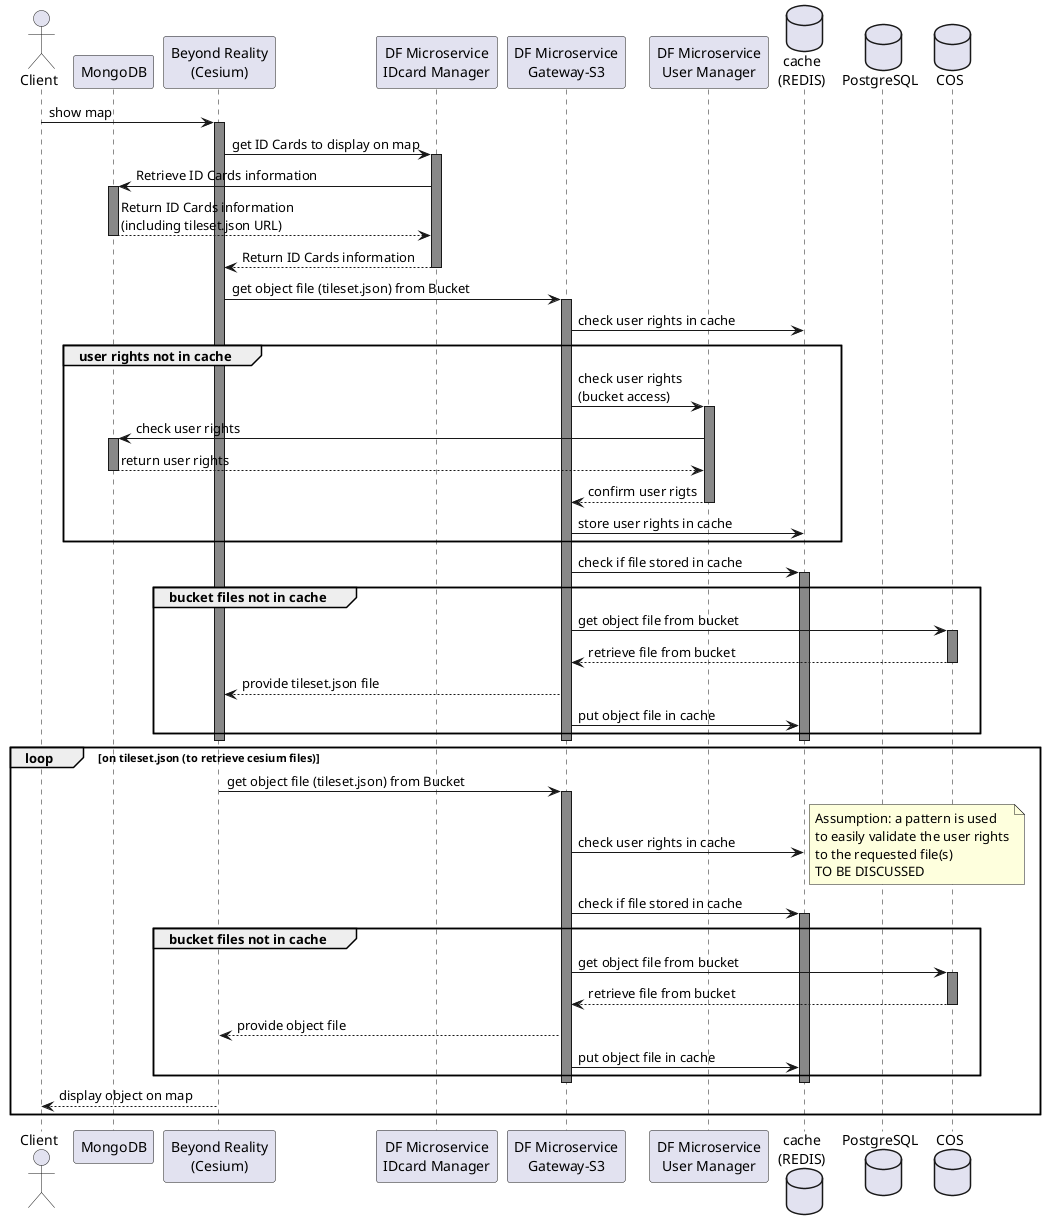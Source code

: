 @startuml SecureBucketAccesCesium
actor Client
participant "Beyond Reality\n(Cesium)" as AppByd order 1
participant "DF Microservice\nIDcard Manager" as IDcard order 2
participant "DF Microservice\nGateway-S3" as Gateway order 3
participant "DF Microservice\nUser Manager" as UsrMgr order 4
database "cache\n(REDIS)" as cache order 5
database PostgreSQL order 6
database COS order 7

Client -> AppByd : show map
activate AppByd #888888
AppByd -> IDcard : get ID Cards to display on map
activate IDcard #888888
IDcard -> MongoDB : Retrieve ID Cards information
activate MongoDB #888888
MongoDB --> IDcard : Return ID Cards information\n(including tileset.json URL)
deactivate MongoDB
IDcard --> AppByd : Return ID Cards information
deactivate IDcard
AppByd -> Gateway : get object file (tileset.json) from Bucket
activate Gateway #888888
Gateway -> cache : check user rights in cache
group user rights not in cache
    Gateway -> UsrMgr : check user rights\n(bucket access)
    activate UsrMgr #888888
    UsrMgr -> MongoDB : check user rights
    activate MongoDB #888888
    MongoDB --> UsrMgr : return user rights
    deactivate MongoDB
    UsrMgr --> Gateway : confirm user rigts
    deactivate UsrMgr
    Gateway -> cache : store user rights in cache
end
Gateway -> cache : check if file stored in cache
activate cache #888888
group bucket files not in cache
    Gateway -> COS : get object file from bucket
    activate COS #888888
    COS --> Gateway : retrieve file from bucket
    deactivate COS
    Gateway --> AppByd : provide tileset.json file
    Gateway -> cache : put object file in cache
end
deactivate Gateway
deactivate cache
'AppByd --> Client : display object on map
deactivate AppByd

Loop on tileset.json (to retrieve cesium files)
    AppByd -> Gateway : get object file (tileset.json) from Bucket
    activate Gateway #888888
    Gateway -> cache : check user rights in cache
    note right
        Assumption: a pattern is used
        to easily validate the user rights
        to the requested file(s)
        TO BE DISCUSSED
    end note
    ' group user rights not in cache
    '     Gateway -> UsrMgr : check user rights\n(bucket access)
    '     activate UsrMgr #888888
    '     UsrMgr -> MongoDB : check user rights
    '     activate MongoDB #888888
    '     MongoDB --> UsrMgr : return user rights
    '     deactivate MongoDB
    '     UsrMgr --> Gateway : confirm user rigts
    '     deactivate UsrMgr
    '     Gateway -> cache : store user rights in cache
    ' end
    Gateway -> cache : check if file stored in cache
    activate cache #888888
    group bucket files not in cache
        Gateway -> COS : get object file from bucket
        activate COS #888888
        COS --> Gateway : retrieve file from bucket
        deactivate COS
        Gateway --> AppByd : provide object file
        Gateway -> cache : put object file in cache
    end
    deactivate Gateway
    deactivate cache
    AppByd --> Client : display object on map
    deactivate AppByd
end
@enduml
